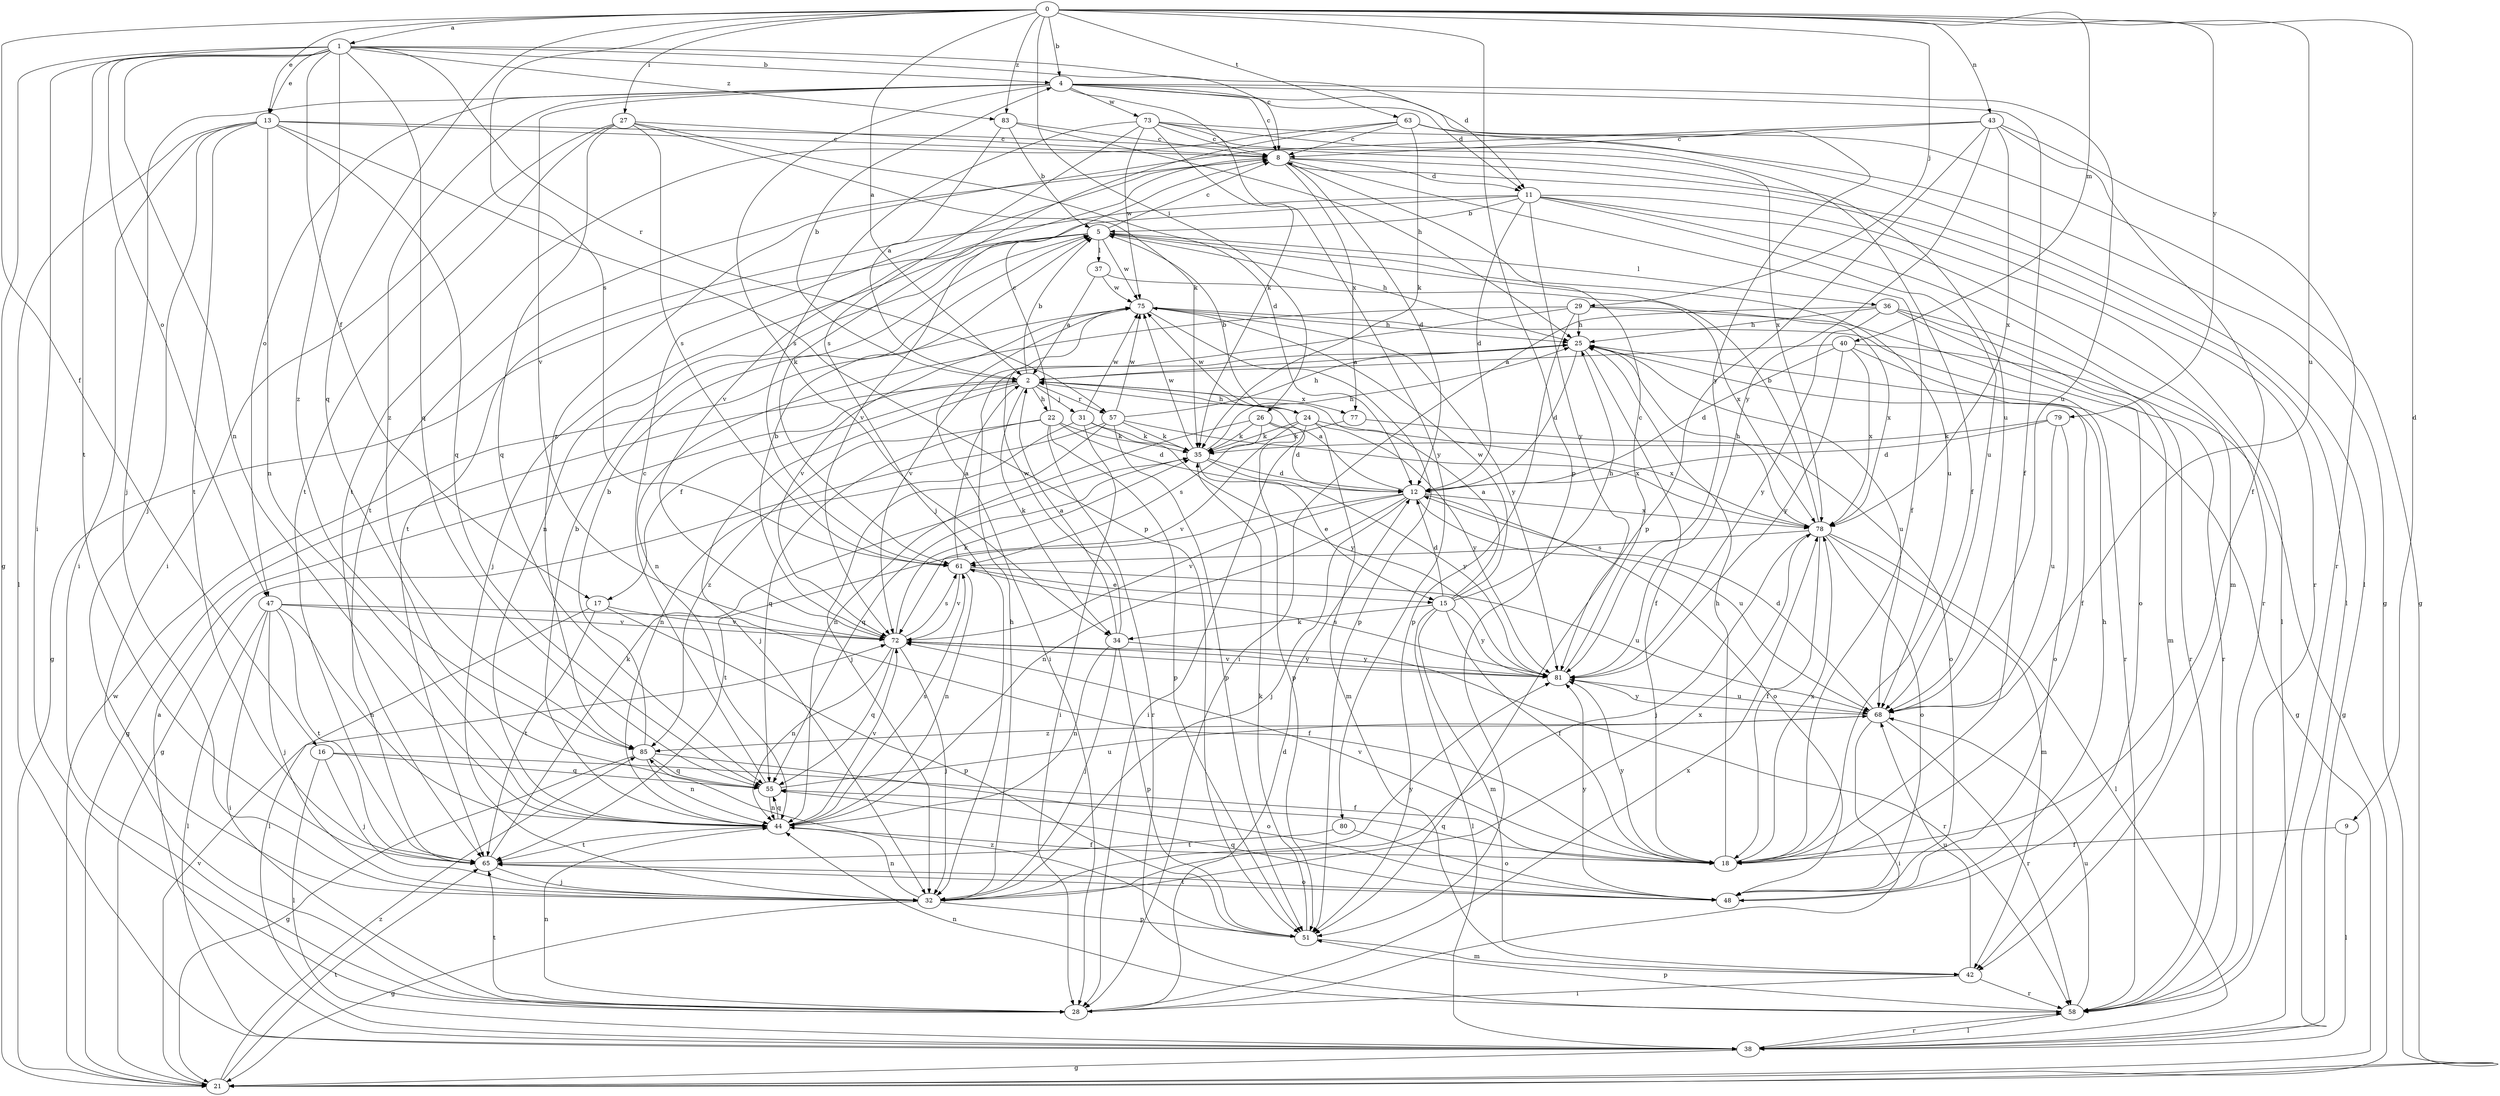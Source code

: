 strict digraph  {
0;
1;
2;
4;
5;
8;
9;
11;
12;
13;
15;
16;
17;
18;
21;
22;
24;
25;
26;
27;
28;
29;
31;
32;
34;
35;
36;
37;
38;
40;
42;
43;
44;
47;
48;
51;
55;
57;
58;
61;
63;
65;
68;
72;
73;
75;
77;
78;
79;
80;
81;
83;
85;
0 -> 1  [label=a];
0 -> 2  [label=a];
0 -> 4  [label=b];
0 -> 9  [label=d];
0 -> 13  [label=e];
0 -> 16  [label=f];
0 -> 26  [label=i];
0 -> 27  [label=i];
0 -> 29  [label=j];
0 -> 40  [label=m];
0 -> 43  [label=n];
0 -> 51  [label=p];
0 -> 55  [label=q];
0 -> 61  [label=s];
0 -> 63  [label=t];
0 -> 68  [label=u];
0 -> 79  [label=y];
0 -> 83  [label=z];
1 -> 4  [label=b];
1 -> 8  [label=c];
1 -> 11  [label=d];
1 -> 13  [label=e];
1 -> 17  [label=f];
1 -> 21  [label=g];
1 -> 28  [label=i];
1 -> 44  [label=n];
1 -> 47  [label=o];
1 -> 55  [label=q];
1 -> 57  [label=r];
1 -> 65  [label=t];
1 -> 83  [label=z];
1 -> 85  [label=z];
2 -> 4  [label=b];
2 -> 5  [label=b];
2 -> 17  [label=f];
2 -> 21  [label=g];
2 -> 22  [label=h];
2 -> 24  [label=h];
2 -> 31  [label=j];
2 -> 32  [label=j];
2 -> 34  [label=k];
2 -> 57  [label=r];
2 -> 77  [label=x];
4 -> 8  [label=c];
4 -> 11  [label=d];
4 -> 18  [label=f];
4 -> 32  [label=j];
4 -> 34  [label=k];
4 -> 47  [label=o];
4 -> 68  [label=u];
4 -> 72  [label=v];
4 -> 73  [label=w];
4 -> 80  [label=y];
4 -> 81  [label=y];
4 -> 85  [label=z];
5 -> 8  [label=c];
5 -> 21  [label=g];
5 -> 25  [label=h];
5 -> 32  [label=j];
5 -> 36  [label=l];
5 -> 37  [label=l];
5 -> 44  [label=n];
5 -> 68  [label=u];
5 -> 75  [label=w];
8 -> 11  [label=d];
8 -> 12  [label=d];
8 -> 18  [label=f];
8 -> 38  [label=l];
8 -> 58  [label=r];
8 -> 65  [label=t];
8 -> 72  [label=v];
8 -> 77  [label=x];
9 -> 18  [label=f];
9 -> 38  [label=l];
11 -> 5  [label=b];
11 -> 12  [label=d];
11 -> 38  [label=l];
11 -> 42  [label=m];
11 -> 58  [label=r];
11 -> 65  [label=t];
11 -> 68  [label=u];
11 -> 72  [label=v];
11 -> 81  [label=y];
12 -> 2  [label=a];
12 -> 32  [label=j];
12 -> 44  [label=n];
12 -> 48  [label=o];
12 -> 65  [label=t];
12 -> 68  [label=u];
12 -> 72  [label=v];
12 -> 78  [label=x];
13 -> 8  [label=c];
13 -> 28  [label=i];
13 -> 32  [label=j];
13 -> 38  [label=l];
13 -> 44  [label=n];
13 -> 51  [label=p];
13 -> 55  [label=q];
13 -> 65  [label=t];
13 -> 68  [label=u];
15 -> 2  [label=a];
15 -> 12  [label=d];
15 -> 18  [label=f];
15 -> 25  [label=h];
15 -> 34  [label=k];
15 -> 38  [label=l];
15 -> 42  [label=m];
15 -> 75  [label=w];
15 -> 81  [label=y];
16 -> 18  [label=f];
16 -> 32  [label=j];
16 -> 38  [label=l];
16 -> 55  [label=q];
17 -> 38  [label=l];
17 -> 51  [label=p];
17 -> 65  [label=t];
17 -> 72  [label=v];
18 -> 25  [label=h];
18 -> 55  [label=q];
18 -> 72  [label=v];
18 -> 78  [label=x];
18 -> 81  [label=y];
21 -> 65  [label=t];
21 -> 72  [label=v];
21 -> 75  [label=w];
21 -> 85  [label=z];
22 -> 8  [label=c];
22 -> 12  [label=d];
22 -> 35  [label=k];
22 -> 51  [label=p];
22 -> 55  [label=q];
22 -> 58  [label=r];
22 -> 85  [label=z];
24 -> 5  [label=b];
24 -> 28  [label=i];
24 -> 35  [label=k];
24 -> 42  [label=m];
24 -> 72  [label=v];
24 -> 75  [label=w];
24 -> 78  [label=x];
24 -> 81  [label=y];
25 -> 2  [label=a];
25 -> 12  [label=d];
25 -> 18  [label=f];
25 -> 21  [label=g];
25 -> 68  [label=u];
26 -> 12  [label=d];
26 -> 35  [label=k];
26 -> 44  [label=n];
26 -> 51  [label=p];
26 -> 61  [label=s];
27 -> 8  [label=c];
27 -> 12  [label=d];
27 -> 28  [label=i];
27 -> 35  [label=k];
27 -> 55  [label=q];
27 -> 61  [label=s];
27 -> 65  [label=t];
28 -> 12  [label=d];
28 -> 44  [label=n];
28 -> 65  [label=t];
28 -> 78  [label=x];
29 -> 25  [label=h];
29 -> 44  [label=n];
29 -> 51  [label=p];
29 -> 58  [label=r];
29 -> 72  [label=v];
29 -> 78  [label=x];
31 -> 28  [label=i];
31 -> 35  [label=k];
31 -> 44  [label=n];
31 -> 75  [label=w];
31 -> 81  [label=y];
32 -> 21  [label=g];
32 -> 25  [label=h];
32 -> 44  [label=n];
32 -> 51  [label=p];
32 -> 78  [label=x];
32 -> 81  [label=y];
34 -> 2  [label=a];
34 -> 32  [label=j];
34 -> 44  [label=n];
34 -> 51  [label=p];
34 -> 75  [label=w];
34 -> 81  [label=y];
35 -> 12  [label=d];
35 -> 15  [label=e];
35 -> 25  [label=h];
35 -> 55  [label=q];
35 -> 75  [label=w];
35 -> 81  [label=y];
36 -> 25  [label=h];
36 -> 28  [label=i];
36 -> 42  [label=m];
36 -> 48  [label=o];
36 -> 58  [label=r];
36 -> 81  [label=y];
37 -> 2  [label=a];
37 -> 75  [label=w];
37 -> 78  [label=x];
38 -> 2  [label=a];
38 -> 21  [label=g];
38 -> 58  [label=r];
40 -> 2  [label=a];
40 -> 12  [label=d];
40 -> 18  [label=f];
40 -> 21  [label=g];
40 -> 78  [label=x];
40 -> 81  [label=y];
42 -> 28  [label=i];
42 -> 58  [label=r];
42 -> 68  [label=u];
43 -> 8  [label=c];
43 -> 18  [label=f];
43 -> 51  [label=p];
43 -> 58  [label=r];
43 -> 78  [label=x];
43 -> 81  [label=y];
43 -> 85  [label=z];
44 -> 5  [label=b];
44 -> 18  [label=f];
44 -> 55  [label=q];
44 -> 61  [label=s];
44 -> 65  [label=t];
44 -> 72  [label=v];
47 -> 18  [label=f];
47 -> 28  [label=i];
47 -> 32  [label=j];
47 -> 38  [label=l];
47 -> 44  [label=n];
47 -> 65  [label=t];
47 -> 72  [label=v];
48 -> 25  [label=h];
48 -> 55  [label=q];
48 -> 65  [label=t];
48 -> 81  [label=y];
51 -> 35  [label=k];
51 -> 42  [label=m];
51 -> 85  [label=z];
55 -> 8  [label=c];
55 -> 44  [label=n];
55 -> 68  [label=u];
57 -> 21  [label=g];
57 -> 25  [label=h];
57 -> 32  [label=j];
57 -> 35  [label=k];
57 -> 51  [label=p];
57 -> 75  [label=w];
57 -> 78  [label=x];
58 -> 38  [label=l];
58 -> 44  [label=n];
58 -> 51  [label=p];
58 -> 68  [label=u];
61 -> 2  [label=a];
61 -> 15  [label=e];
61 -> 44  [label=n];
61 -> 68  [label=u];
61 -> 72  [label=v];
63 -> 8  [label=c];
63 -> 21  [label=g];
63 -> 35  [label=k];
63 -> 38  [label=l];
63 -> 61  [label=s];
63 -> 65  [label=t];
65 -> 32  [label=j];
65 -> 35  [label=k];
65 -> 48  [label=o];
68 -> 12  [label=d];
68 -> 28  [label=i];
68 -> 58  [label=r];
68 -> 81  [label=y];
68 -> 85  [label=z];
72 -> 5  [label=b];
72 -> 32  [label=j];
72 -> 35  [label=k];
72 -> 44  [label=n];
72 -> 55  [label=q];
72 -> 58  [label=r];
72 -> 61  [label=s];
72 -> 81  [label=y];
73 -> 8  [label=c];
73 -> 18  [label=f];
73 -> 21  [label=g];
73 -> 32  [label=j];
73 -> 35  [label=k];
73 -> 61  [label=s];
73 -> 75  [label=w];
73 -> 78  [label=x];
75 -> 25  [label=h];
75 -> 28  [label=i];
75 -> 51  [label=p];
75 -> 58  [label=r];
75 -> 72  [label=v];
75 -> 81  [label=y];
77 -> 35  [label=k];
77 -> 48  [label=o];
78 -> 5  [label=b];
78 -> 18  [label=f];
78 -> 25  [label=h];
78 -> 32  [label=j];
78 -> 38  [label=l];
78 -> 42  [label=m];
78 -> 48  [label=o];
78 -> 61  [label=s];
79 -> 12  [label=d];
79 -> 35  [label=k];
79 -> 48  [label=o];
79 -> 68  [label=u];
80 -> 48  [label=o];
80 -> 65  [label=t];
81 -> 8  [label=c];
81 -> 61  [label=s];
81 -> 68  [label=u];
81 -> 72  [label=v];
83 -> 2  [label=a];
83 -> 5  [label=b];
83 -> 8  [label=c];
83 -> 25  [label=h];
85 -> 5  [label=b];
85 -> 21  [label=g];
85 -> 44  [label=n];
85 -> 48  [label=o];
85 -> 55  [label=q];
}
